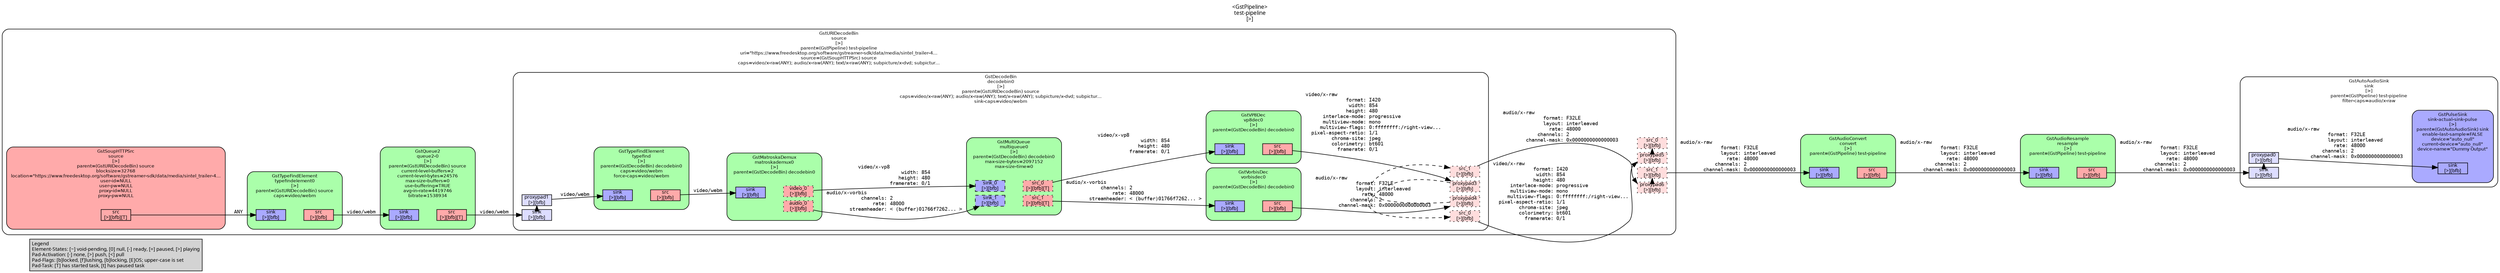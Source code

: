 digraph pipeline {
  rankdir=LR;
  fontname="sans";
  fontsize="10";
  labelloc=t;
  nodesep=.1;
  ranksep=.2;
  label="<GstPipeline>\ntest-pipeline\n[>]";
  node [style="filled,rounded", shape=box, fontsize="9", fontname="sans", margin="0.0,0.0"];
  edge [labelfontsize="6", fontsize="9", fontname="monospace"];
  
  legend [
    pos="0,0!",
    margin="0.05,0.05",
    style="filled",
    label="Legend\lElement-States: [~] void-pending, [0] null, [-] ready, [=] paused, [>] playing\lPad-Activation: [-] none, [>] push, [<] pull\lPad-Flags: [b]locked, [f]lushing, [b]locking, [E]OS; upper-case is set\lPad-Task: [T] has started task, [t] has paused task\l",
  ];
  subgraph cluster_sink_0x561ac311b060 {
    fontname="Bitstream Vera Sans";
    fontsize="8";
    style="filled,rounded";
    color=black;
    label="GstAutoAudioSink\nsink\n[>]\nparent=(GstPipeline) test-pipeline\nfilter-caps=audio/x-raw";
    subgraph cluster_sink_0x561ac311b060_sink {
      label="";
      style="invis";
      _proxypad0_0x561ac3110380 [color=black, fillcolor="#ddddff", label="proxypad0\n[>][bfb]", height="0.2", style="filled,solid"];
    sink_0x561ac311b060_sink_0x561ac311c070 -> _proxypad0_0x561ac3110380 [style=dashed, minlen=0]
      sink_0x561ac311b060_sink_0x561ac311c070 [color=black, fillcolor="#ddddff", label="sink\n[>][bfb]", height="0.2", style="filled,solid"];
    }

    fillcolor="#ffffff";
    subgraph cluster_sink_actual_sink_pulse_0x561ac3135e70 {
      fontname="Bitstream Vera Sans";
      fontsize="8";
      style="filled,rounded";
      color=black;
      label="GstPulseSink\nsink-actual-sink-pulse\n[>]\nparent=(GstAutoAudioSink) sink\nenable-last-sample=FALSE\ndevice=\"auto_null\"\ncurrent-device=\"auto_null\"\ndevice-name=\"Dummy Output\"";
      subgraph cluster_sink_actual_sink_pulse_0x561ac3135e70_sink {
        label="";
        style="invis";
        sink_actual_sink_pulse_0x561ac3135e70_sink_0x561ac3114bf0 [color=black, fillcolor="#aaaaff", label="sink\n[>][bfb]", height="0.2", style="filled,solid"];
      }

      fillcolor="#aaaaff";
    }

    _proxypad0_0x561ac3110380 -> sink_actual_sink_pulse_0x561ac3135e70_sink_0x561ac3114bf0 [label="audio/x-raw\l              format: F32LE\l              layout: interleaved\l                rate: 48000\l            channels: 2\l        channel-mask: 0x0000000000000003\l"]
  }

  subgraph cluster_resample_0x561ac31182b0 {
    fontname="Bitstream Vera Sans";
    fontsize="8";
    style="filled,rounded";
    color=black;
    label="GstAudioResample\nresample\n[>]\nparent=(GstPipeline) test-pipeline";
    subgraph cluster_resample_0x561ac31182b0_sink {
      label="";
      style="invis";
      resample_0x561ac31182b0_sink_0x561ac3114500 [color=black, fillcolor="#aaaaff", label="sink\n[>][bfb]", height="0.2", style="filled,solid"];
    }

    subgraph cluster_resample_0x561ac31182b0_src {
      label="";
      style="invis";
      resample_0x561ac31182b0_src_0x561ac3114750 [color=black, fillcolor="#ffaaaa", label="src\n[>][bfb]", height="0.2", style="filled,solid"];
    }

    resample_0x561ac31182b0_sink_0x561ac3114500 -> resample_0x561ac31182b0_src_0x561ac3114750 [style="invis"];
    fillcolor="#aaffaa";
  }

  resample_0x561ac31182b0_src_0x561ac3114750 -> sink_0x561ac311b060_sink_0x561ac311c070 [label="audio/x-raw\l              format: F32LE\l              layout: interleaved\l                rate: 48000\l            channels: 2\l        channel-mask: 0x0000000000000003\l"]
  subgraph cluster_convert_0x561ac3113310 {
    fontname="Bitstream Vera Sans";
    fontsize="8";
    style="filled,rounded";
    color=black;
    label="GstAudioConvert\nconvert\n[>]\nparent=(GstPipeline) test-pipeline";
    subgraph cluster_convert_0x561ac3113310_sink {
      label="";
      style="invis";
      convert_0x561ac3113310_sink_0x561ac3114060 [color=black, fillcolor="#aaaaff", label="sink\n[>][bfb]", height="0.2", style="filled,solid"];
    }

    subgraph cluster_convert_0x561ac3113310_src {
      label="";
      style="invis";
      convert_0x561ac3113310_src_0x561ac31142b0 [color=black, fillcolor="#ffaaaa", label="src\n[>][bfb]", height="0.2", style="filled,solid"];
    }

    convert_0x561ac3113310_sink_0x561ac3114060 -> convert_0x561ac3113310_src_0x561ac31142b0 [style="invis"];
    fillcolor="#aaffaa";
  }

  convert_0x561ac3113310_src_0x561ac31142b0 -> resample_0x561ac31182b0_sink_0x561ac3114500 [label="audio/x-raw\l              format: F32LE\l              layout: interleaved\l                rate: 48000\l            channels: 2\l        channel-mask: 0x0000000000000003\l"]
  subgraph cluster_source_0x561ac31100f0 {
    fontname="Bitstream Vera Sans";
    fontsize="8";
    style="filled,rounded";
    color=black;
    label="GstURIDecodeBin\nsource\n[>]\nparent=(GstPipeline) test-pipeline\nuri=\"https://www.freedesktop.org/software/gstreamer-sdk/data/media/sintel_trailer-4…\nsource=(GstSoupHTTPSrc) source\ncaps=video/x-raw(ANY); audio/x-raw(ANY); text/x-raw(ANY); subpicture/x-dvd; subpictur…";
    subgraph cluster_source_0x561ac31100f0_src {
      label="";
      style="invis";
      _proxypad5_0x561ac3111da0 [color=black, fillcolor="#ffdddd", label="proxypad5\n[>][bfb]", height="0.2", style="filled,dotted"];
    _proxypad5_0x561ac3111da0 -> source_0x561ac31100f0_src_0_0x561ac311d470 [style=dashed, minlen=0]
      source_0x561ac31100f0_src_0_0x561ac311d470 [color=black, fillcolor="#ffdddd", label="src_0\n[>][bfb]", height="0.2", style="filled,dotted"];
      _proxypad6_0x561ac319e0f0 [color=black, fillcolor="#ffdddd", label="proxypad6\n[>][bfb]", height="0.2", style="filled,dotted"];
    _proxypad6_0x561ac319e0f0 -> source_0x561ac31100f0_src_1_0x561ac311d6f0 [style=dashed, minlen=0]
      source_0x561ac31100f0_src_1_0x561ac311d6f0 [color=black, fillcolor="#ffdddd", label="src_1\n[>][bfb]", height="0.2", style="filled,dotted"];
    }

    fillcolor="#ffffff";
    subgraph cluster_queue2_0_0x7f51b439c030 {
      fontname="Bitstream Vera Sans";
      fontsize="8";
      style="filled,rounded";
      color=black;
      label="GstQueue2\nqueue2-0\n[>]\nparent=(GstURIDecodeBin) source\ncurrent-level-buffers=2\ncurrent-level-bytes=24576\nmax-size-buffers=0\nuse-buffering=TRUE\navg-in-rate=4419746\nbitrate=1538934";
      subgraph cluster_queue2_0_0x7f51b439c030_sink {
        label="";
        style="invis";
        queue2_0_0x7f51b439c030_sink_0x561ac3115780 [color=black, fillcolor="#aaaaff", label="sink\n[>][bfb]", height="0.2", style="filled,solid"];
      }

      subgraph cluster_queue2_0_0x7f51b439c030_src {
        label="";
        style="invis";
        queue2_0_0x7f51b439c030_src_0x561ac31159d0 [color=black, fillcolor="#ffaaaa", label="src\n[>][bfb][T]", height="0.2", style="filled,solid"];
      }

      queue2_0_0x7f51b439c030_sink_0x561ac3115780 -> queue2_0_0x7f51b439c030_src_0x561ac31159d0 [style="invis"];
      fillcolor="#aaffaa";
    }

    queue2_0_0x7f51b439c030_src_0x561ac31159d0 -> decodebin0_0x7f51b43940c0_sink_0x561ac311ca70 [label="video/webm\l"]
    subgraph cluster_decodebin0_0x7f51b43940c0 {
      fontname="Bitstream Vera Sans";
      fontsize="8";
      style="filled,rounded";
      color=black;
      label="GstDecodeBin\ndecodebin0\n[>]\nparent=(GstURIDecodeBin) source\ncaps=video/x-raw(ANY); audio/x-raw(ANY); text/x-raw(ANY); subpicture/x-dvd; subpictur…\nsink-caps=video/webm";
      subgraph cluster_decodebin0_0x7f51b43940c0_sink {
        label="";
        style="invis";
        _proxypad1_0x561ac3110aa0 [color=black, fillcolor="#ddddff", label="proxypad1\n[>][bfb]", height="0.2", style="filled,solid"];
      decodebin0_0x7f51b43940c0_sink_0x561ac311ca70 -> _proxypad1_0x561ac3110aa0 [style=dashed, minlen=0]
        decodebin0_0x7f51b43940c0_sink_0x561ac311ca70 [color=black, fillcolor="#ddddff", label="sink\n[>][bfb]", height="0.2", style="filled,solid"];
      }

      subgraph cluster_decodebin0_0x7f51b43940c0_src {
        label="";
        style="invis";
        _proxypad3_0x561ac3111680 [color=black, fillcolor="#ffdddd", label="proxypad3\n[>][bfb]", height="0.2", style="filled,dotted"];
      _proxypad3_0x561ac3111680 -> decodebin0_0x7f51b43940c0_src_0_0x7f51a800e330 [style=dashed, minlen=0]
        decodebin0_0x7f51b43940c0_src_0_0x7f51a800e330 [color=black, fillcolor="#ffdddd", label="src_0\n[>][bfb]", height="0.2", style="filled,dotted"];
        _proxypad4_0x561ac31118e0 [color=black, fillcolor="#ffdddd", label="proxypad4\n[>][bfb]", height="0.2", style="filled,dotted"];
      _proxypad4_0x561ac31118e0 -> decodebin0_0x7f51b43940c0_src_1_0x7f51a800e5d0 [style=dashed, minlen=0]
        decodebin0_0x7f51b43940c0_src_1_0x7f51a800e5d0 [color=black, fillcolor="#ffdddd", label="src_1\n[>][bfb]", height="0.2", style="filled,dotted"];
      }

      decodebin0_0x7f51b43940c0_sink_0x561ac311ca70 -> decodebin0_0x7f51b43940c0_src_0_0x7f51a800e330 [style="invis"];
      fillcolor="#ffffff";
      subgraph cluster_vorbisdec0_0x7f51a8071050 {
        fontname="Bitstream Vera Sans";
        fontsize="8";
        style="filled,rounded";
        color=black;
        label="GstVorbisDec\nvorbisdec0\n[>]\nparent=(GstDecodeBin) decodebin0";
        subgraph cluster_vorbisdec0_0x7f51a8071050_sink {
          label="";
          style="invis";
          vorbisdec0_0x7f51a8071050_sink_0x7f51a805b2f0 [color=black, fillcolor="#aaaaff", label="sink\n[>][bfb]", height="0.2", style="filled,solid"];
        }

        subgraph cluster_vorbisdec0_0x7f51a8071050_src {
          label="";
          style="invis";
          vorbisdec0_0x7f51a8071050_src_0x7f51a805b540 [color=black, fillcolor="#ffaaaa", label="src\n[>][bfb]", height="0.2", style="filled,solid"];
        }

        vorbisdec0_0x7f51a8071050_sink_0x7f51a805b2f0 -> vorbisdec0_0x7f51a8071050_src_0x7f51a805b540 [style="invis"];
        fillcolor="#aaffaa";
      }

      vorbisdec0_0x7f51a8071050_src_0x7f51a805b540 -> _proxypad4_0x561ac31118e0 [label="audio/x-raw\l              format: F32LE\l              layout: interleaved\l                rate: 48000\l            channels: 2\l        channel-mask: 0x0000000000000003\l"]
      subgraph cluster_vp8dec0_0x7f51a8066ad0 {
        fontname="Bitstream Vera Sans";
        fontsize="8";
        style="filled,rounded";
        color=black;
        label="GstVP8Dec\nvp8dec0\n[>]\nparent=(GstDecodeBin) decodebin0";
        subgraph cluster_vp8dec0_0x7f51a8066ad0_sink {
          label="";
          style="invis";
          vp8dec0_0x7f51a8066ad0_sink_0x7f51a805a760 [color=black, fillcolor="#aaaaff", label="sink\n[>][bfb]", height="0.2", style="filled,solid"];
        }

        subgraph cluster_vp8dec0_0x7f51a8066ad0_src {
          label="";
          style="invis";
          vp8dec0_0x7f51a8066ad0_src_0x7f51a805a9b0 [color=black, fillcolor="#ffaaaa", label="src\n[>][bfb]", height="0.2", style="filled,solid"];
        }

        vp8dec0_0x7f51a8066ad0_sink_0x7f51a805a760 -> vp8dec0_0x7f51a8066ad0_src_0x7f51a805a9b0 [style="invis"];
        fillcolor="#aaffaa";
      }

      vp8dec0_0x7f51a8066ad0_src_0x7f51a805a9b0 -> _proxypad3_0x561ac3111680 [label="video/x-raw\l              format: I420\l               width: 854\l              height: 480\l      interlace-mode: progressive\l      multiview-mode: mono\l     multiview-flags: 0:ffffffff:/right-view...\l  pixel-aspect-ratio: 1/1\l         chroma-site: jpeg\l         colorimetry: bt601\l           framerate: 0/1\l"]
      subgraph cluster_multiqueue0_0x7f51a8062070 {
        fontname="Bitstream Vera Sans";
        fontsize="8";
        style="filled,rounded";
        color=black;
        label="GstMultiQueue\nmultiqueue0\n[>]\nparent=(GstDecodeBin) decodebin0\nmax-size-bytes=2097152\nmax-size-time=0";
        subgraph cluster_multiqueue0_0x7f51a8062070_sink {
          label="";
          style="invis";
          multiqueue0_0x7f51a8062070_sink_0_0x7f51a805a2c0 [color=black, fillcolor="#aaaaff", label="sink_0\n[>][bfb]", height="0.2", style="filled,dashed"];
          multiqueue0_0x7f51a8062070_sink_1_0x7f51a805ae50 [color=black, fillcolor="#aaaaff", label="sink_1\n[>][bfb]", height="0.2", style="filled,dashed"];
        }

        subgraph cluster_multiqueue0_0x7f51a8062070_src {
          label="";
          style="invis";
          multiqueue0_0x7f51a8062070_src_0_0x7f51a805a510 [color=black, fillcolor="#ffaaaa", label="src_0\n[>][bfb][T]", height="0.2", style="filled,dotted"];
          multiqueue0_0x7f51a8062070_src_1_0x7f51a805b0a0 [color=black, fillcolor="#ffaaaa", label="src_1\n[>][bfb][T]", height="0.2", style="filled,dotted"];
        }

        multiqueue0_0x7f51a8062070_sink_0_0x7f51a805a2c0 -> multiqueue0_0x7f51a8062070_src_0_0x7f51a805a510 [style="invis"];
        fillcolor="#aaffaa";
      }

      multiqueue0_0x7f51a8062070_src_0_0x7f51a805a510 -> vp8dec0_0x7f51a8066ad0_sink_0x7f51a805a760 [label="video/x-vp8\l               width: 854\l              height: 480\l           framerate: 0/1\l"]
      multiqueue0_0x7f51a8062070_src_1_0x7f51a805b0a0 -> vorbisdec0_0x7f51a8071050_sink_0x7f51a805b2f0 [label="audio/x-vorbis\l            channels: 2\l                rate: 48000\l        streamheader: < (buffer)01766f7262... >\l"]
      subgraph cluster_matroskademux0_0x561ac3139010 {
        fontname="Bitstream Vera Sans";
        fontsize="8";
        style="filled,rounded";
        color=black;
        label="GstMatroskaDemux\nmatroskademux0\n[>]\nparent=(GstDecodeBin) decodebin0";
        subgraph cluster_matroskademux0_0x561ac3139010_sink {
          label="";
          style="invis";
          matroskademux0_0x561ac3139010_sink_0x561ac3115c20 [color=black, fillcolor="#aaaaff", label="sink\n[>][bfb]", height="0.2", style="filled,solid"];
        }

        subgraph cluster_matroskademux0_0x561ac3139010_src {
          label="";
          style="invis";
          matroskademux0_0x561ac3139010_video_0_0x7f51a805a070 [color=black, fillcolor="#ffaaaa", label="video_0\n[>][bfb]", height="0.2", style="filled,dotted"];
          matroskademux0_0x561ac3139010_audio_0_0x7f51a805ac00 [color=black, fillcolor="#ffaaaa", label="audio_0\n[>][bfb]", height="0.2", style="filled,dotted"];
        }

        matroskademux0_0x561ac3139010_sink_0x561ac3115c20 -> matroskademux0_0x561ac3139010_video_0_0x7f51a805a070 [style="invis"];
        fillcolor="#aaffaa";
      }

      matroskademux0_0x561ac3139010_video_0_0x7f51a805a070 -> multiqueue0_0x7f51a8062070_sink_0_0x7f51a805a2c0 [label="video/x-vp8\l               width: 854\l              height: 480\l           framerate: 0/1\l"]
      matroskademux0_0x561ac3139010_audio_0_0x7f51a805ac00 -> multiqueue0_0x7f51a8062070_sink_1_0x7f51a805ae50 [label="audio/x-vorbis\l            channels: 2\l                rate: 48000\l        streamheader: < (buffer)01766f7262... >\l"]
      subgraph cluster_typefind_0x561ac31647c0 {
        fontname="Bitstream Vera Sans";
        fontsize="8";
        style="filled,rounded";
        color=black;
        label="GstTypeFindElement\ntypefind\n[>]\nparent=(GstDecodeBin) decodebin0\ncaps=video/webm\nforce-caps=video/webm";
        subgraph cluster_typefind_0x561ac31647c0_sink {
          label="";
          style="invis";
          typefind_0x561ac31647c0_sink_0x561ac31152e0 [color=black, fillcolor="#aaaaff", label="sink\n[>][bfb]", height="0.2", style="filled,solid"];
        }

        subgraph cluster_typefind_0x561ac31647c0_src {
          label="";
          style="invis";
          typefind_0x561ac31647c0_src_0x561ac3115530 [color=black, fillcolor="#ffaaaa", label="src\n[>][bfb]", height="0.2", style="filled,solid"];
        }

        typefind_0x561ac31647c0_sink_0x561ac31152e0 -> typefind_0x561ac31647c0_src_0x561ac3115530 [style="invis"];
        fillcolor="#aaffaa";
      }

      _proxypad1_0x561ac3110aa0 -> typefind_0x561ac31647c0_sink_0x561ac31152e0 [label="video/webm\l"]
      typefind_0x561ac31647c0_src_0x561ac3115530 -> matroskademux0_0x561ac3139010_sink_0x561ac3115c20 [label="video/webm\l"]
    }

    decodebin0_0x7f51b43940c0_src_0_0x7f51a800e330 -> _proxypad5_0x561ac3111da0 [label="video/x-raw\l              format: I420\l               width: 854\l              height: 480\l      interlace-mode: progressive\l      multiview-mode: mono\l     multiview-flags: 0:ffffffff:/right-view...\l  pixel-aspect-ratio: 1/1\l         chroma-site: jpeg\l         colorimetry: bt601\l           framerate: 0/1\l"]
    decodebin0_0x7f51b43940c0_src_1_0x7f51a800e5d0 -> _proxypad6_0x561ac319e0f0 [label="audio/x-raw\l              format: F32LE\l              layout: interleaved\l                rate: 48000\l            channels: 2\l        channel-mask: 0x0000000000000003\l"]
    subgraph cluster_typefindelement0_0x561ac3164040 {
      fontname="Bitstream Vera Sans";
      fontsize="8";
      style="filled,rounded";
      color=black;
      label="GstTypeFindElement\ntypefindelement0\n[>]\nparent=(GstURIDecodeBin) source\ncaps=video/webm";
      subgraph cluster_typefindelement0_0x561ac3164040_sink {
        label="";
        style="invis";
        typefindelement0_0x561ac3164040_sink_0x561ac3115090 [color=black, fillcolor="#aaaaff", label="sink\n[>][bfb]", height="0.2", style="filled,solid"];
      }

      subgraph cluster_typefindelement0_0x561ac3164040_src {
        label="";
        style="invis";
        typefindelement0_0x561ac3164040_src_0x561ac31149a0 [color=black, fillcolor="#ffaaaa", label="src\n[>][bfb]", height="0.2", style="filled,solid"];
      }

      typefindelement0_0x561ac3164040_sink_0x561ac3115090 -> typefindelement0_0x561ac3164040_src_0x561ac31149a0 [style="invis"];
      fillcolor="#aaffaa";
    }

    typefindelement0_0x561ac3164040_src_0x561ac31149a0 -> queue2_0_0x7f51b439c030_sink_0x561ac3115780 [label="video/webm\l"]
    subgraph cluster_source_0x561ac31629f0 {
      fontname="Bitstream Vera Sans";
      fontsize="8";
      style="filled,rounded";
      color=black;
      label="GstSoupHTTPSrc\nsource\n[>]\nparent=(GstURIDecodeBin) source\nblocksize=32768\nlocation=\"https://www.freedesktop.org/software/gstreamer-sdk/data/media/sintel_trailer-4…\nuser-id=NULL\nuser-pw=NULL\nproxy-id=NULL\nproxy-pw=NULL";
      subgraph cluster_source_0x561ac31629f0_src {
        label="";
        style="invis";
        source_0x561ac31629f0_src_0x561ac3114e40 [color=black, fillcolor="#ffaaaa", label="src\n[>][bfb][T]", height="0.2", style="filled,solid"];
      }

      fillcolor="#ffaaaa";
    }

    source_0x561ac31629f0_src_0x561ac3114e40 -> typefindelement0_0x561ac3164040_sink_0x561ac3115090 [label="ANY"]
  }

  source_0x561ac31100f0_src_1_0x561ac311d6f0 -> convert_0x561ac3113310_sink_0x561ac3114060 [label="audio/x-raw\l              format: F32LE\l              layout: interleaved\l                rate: 48000\l            channels: 2\l        channel-mask: 0x0000000000000003\l"]
}
